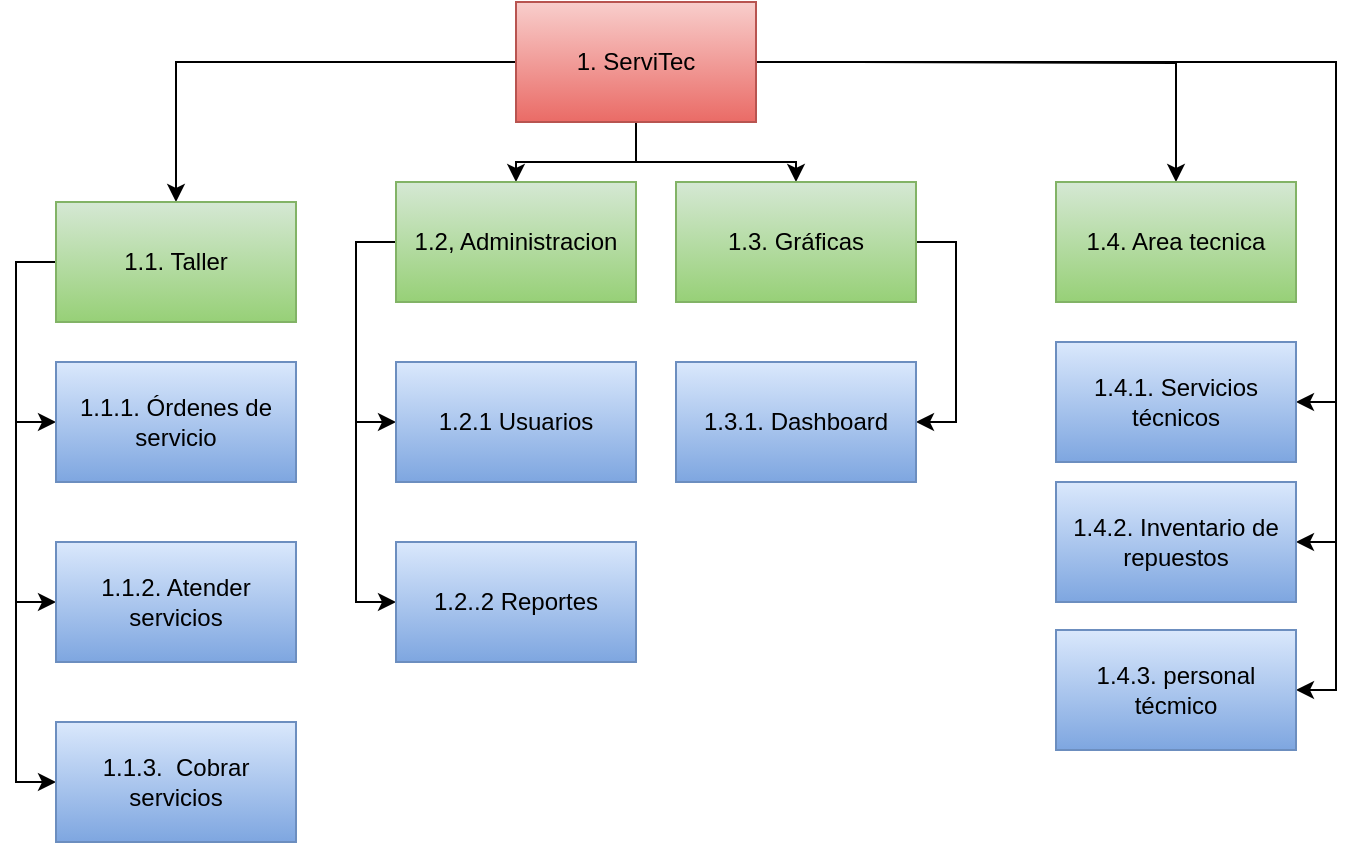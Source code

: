 <mxfile version="13.5.7" type="device" pages="2"><diagram id="pHHNaJX2KYl7xUsvsyDI" name="descomposicion funcional"><mxGraphModel dx="852" dy="504" grid="1" gridSize="10" guides="1" tooltips="1" connect="1" arrows="1" fold="1" page="1" pageScale="1" pageWidth="1169" pageHeight="827" math="0" shadow="0"><root><mxCell id="0"/><mxCell id="1" parent="0"/><mxCell id="f0MwRPYMPgccChwWakCv-11" style="edgeStyle=orthogonalEdgeStyle;rounded=0;orthogonalLoop=1;jettySize=auto;html=1;" edge="1" parent="1" source="f0MwRPYMPgccChwWakCv-1" target="f0MwRPYMPgccChwWakCv-2"><mxGeometry relative="1" as="geometry"/></mxCell><mxCell id="f0MwRPYMPgccChwWakCv-13" value="" style="edgeStyle=orthogonalEdgeStyle;rounded=0;orthogonalLoop=1;jettySize=auto;html=1;" edge="1" parent="1" source="f0MwRPYMPgccChwWakCv-1" target="f0MwRPYMPgccChwWakCv-12"><mxGeometry relative="1" as="geometry"/></mxCell><mxCell id="f0MwRPYMPgccChwWakCv-15" value="" style="edgeStyle=orthogonalEdgeStyle;rounded=0;orthogonalLoop=1;jettySize=auto;html=1;" edge="1" parent="1" source="f0MwRPYMPgccChwWakCv-1" target="f0MwRPYMPgccChwWakCv-14"><mxGeometry relative="1" as="geometry"/></mxCell><mxCell id="f0MwRPYMPgccChwWakCv-17" value="" style="edgeStyle=orthogonalEdgeStyle;rounded=0;orthogonalLoop=1;jettySize=auto;html=1;" edge="1" parent="1" target="f0MwRPYMPgccChwWakCv-16"><mxGeometry relative="1" as="geometry"><mxPoint x="550" y="130" as="sourcePoint"/></mxGeometry></mxCell><mxCell id="f0MwRPYMPgccChwWakCv-33" style="edgeStyle=orthogonalEdgeStyle;rounded=0;orthogonalLoop=1;jettySize=auto;html=1;" edge="1" parent="1" target="f0MwRPYMPgccChwWakCv-24"><mxGeometry relative="1" as="geometry"><mxPoint x="550" y="130" as="sourcePoint"/><Array as="points"><mxPoint x="790" y="130"/><mxPoint x="790" y="300"/></Array></mxGeometry></mxCell><mxCell id="f0MwRPYMPgccChwWakCv-34" style="edgeStyle=orthogonalEdgeStyle;rounded=0;orthogonalLoop=1;jettySize=auto;html=1;" edge="1" parent="1" target="f0MwRPYMPgccChwWakCv-26"><mxGeometry relative="1" as="geometry"><mxPoint x="550" y="130" as="sourcePoint"/><Array as="points"><mxPoint x="790" y="130"/><mxPoint x="790" y="370"/></Array></mxGeometry></mxCell><mxCell id="f0MwRPYMPgccChwWakCv-35" style="edgeStyle=orthogonalEdgeStyle;rounded=0;orthogonalLoop=1;jettySize=auto;html=1;" edge="1" parent="1" source="f0MwRPYMPgccChwWakCv-1" target="f0MwRPYMPgccChwWakCv-28"><mxGeometry relative="1" as="geometry"><mxPoint x="550" y="130" as="sourcePoint"/><Array as="points"><mxPoint x="790" y="130"/><mxPoint x="790" y="444"/></Array></mxGeometry></mxCell><mxCell id="f0MwRPYMPgccChwWakCv-1" value="1. ServiTec" style="rounded=0;whiteSpace=wrap;html=1;fillColor=#f8cecc;strokeColor=#b85450;gradientColor=#ea6b66;" vertex="1" parent="1"><mxGeometry x="380" y="100" width="120" height="60" as="geometry"/></mxCell><mxCell id="f0MwRPYMPgccChwWakCv-37" style="edgeStyle=orthogonalEdgeStyle;rounded=0;orthogonalLoop=1;jettySize=auto;html=1;" edge="1" parent="1" source="f0MwRPYMPgccChwWakCv-2" target="f0MwRPYMPgccChwWakCv-3"><mxGeometry relative="1" as="geometry"><Array as="points"><mxPoint x="130" y="230"/><mxPoint x="130" y="310"/></Array></mxGeometry></mxCell><mxCell id="f0MwRPYMPgccChwWakCv-38" style="edgeStyle=orthogonalEdgeStyle;rounded=0;orthogonalLoop=1;jettySize=auto;html=1;" edge="1" parent="1" source="f0MwRPYMPgccChwWakCv-2" target="f0MwRPYMPgccChwWakCv-5"><mxGeometry relative="1" as="geometry"><Array as="points"><mxPoint x="130" y="230"/><mxPoint x="130" y="400"/></Array></mxGeometry></mxCell><mxCell id="f0MwRPYMPgccChwWakCv-39" style="edgeStyle=orthogonalEdgeStyle;rounded=0;orthogonalLoop=1;jettySize=auto;html=1;" edge="1" parent="1" source="f0MwRPYMPgccChwWakCv-2" target="f0MwRPYMPgccChwWakCv-9"><mxGeometry relative="1" as="geometry"><Array as="points"><mxPoint x="130" y="230"/><mxPoint x="130" y="490"/></Array></mxGeometry></mxCell><mxCell id="f0MwRPYMPgccChwWakCv-2" value="1.1. Taller" style="rounded=0;whiteSpace=wrap;html=1;fillColor=#d5e8d4;strokeColor=#82b366;gradientColor=#97d077;" vertex="1" parent="1"><mxGeometry x="150" y="200" width="120" height="60" as="geometry"/></mxCell><mxCell id="f0MwRPYMPgccChwWakCv-3" value="1.1.1. Órdenes de servicio" style="rounded=0;whiteSpace=wrap;html=1;fillColor=#dae8fc;strokeColor=#6c8ebf;gradientColor=#7ea6e0;" vertex="1" parent="1"><mxGeometry x="150" y="280" width="120" height="60" as="geometry"/></mxCell><mxCell id="f0MwRPYMPgccChwWakCv-5" value="1.1.2. Atender servicios" style="rounded=0;whiteSpace=wrap;html=1;fillColor=#dae8fc;strokeColor=#6c8ebf;gradientColor=#7ea6e0;" vertex="1" parent="1"><mxGeometry x="150" y="370" width="120" height="60" as="geometry"/></mxCell><mxCell id="f0MwRPYMPgccChwWakCv-9" value="1.1.3.&amp;nbsp; Cobrar servicios" style="rounded=0;whiteSpace=wrap;html=1;fillColor=#dae8fc;strokeColor=#6c8ebf;gradientColor=#7ea6e0;" vertex="1" parent="1"><mxGeometry x="150" y="460" width="120" height="60" as="geometry"/></mxCell><mxCell id="f0MwRPYMPgccChwWakCv-40" style="edgeStyle=orthogonalEdgeStyle;rounded=0;orthogonalLoop=1;jettySize=auto;html=1;" edge="1" parent="1" source="f0MwRPYMPgccChwWakCv-12" target="f0MwRPYMPgccChwWakCv-18"><mxGeometry relative="1" as="geometry"><Array as="points"><mxPoint x="300" y="220"/><mxPoint x="300" y="310"/></Array></mxGeometry></mxCell><mxCell id="f0MwRPYMPgccChwWakCv-41" style="edgeStyle=orthogonalEdgeStyle;rounded=0;orthogonalLoop=1;jettySize=auto;html=1;" edge="1" parent="1" source="f0MwRPYMPgccChwWakCv-12" target="f0MwRPYMPgccChwWakCv-20"><mxGeometry relative="1" as="geometry"><Array as="points"><mxPoint x="300" y="220"/><mxPoint x="300" y="400"/></Array></mxGeometry></mxCell><mxCell id="f0MwRPYMPgccChwWakCv-12" value="1.2, Administracion" style="rounded=0;whiteSpace=wrap;html=1;fillColor=#d5e8d4;strokeColor=#82b366;gradientColor=#97d077;" vertex="1" parent="1"><mxGeometry x="320" y="190" width="120" height="60" as="geometry"/></mxCell><mxCell id="f0MwRPYMPgccChwWakCv-42" style="edgeStyle=orthogonalEdgeStyle;rounded=0;orthogonalLoop=1;jettySize=auto;html=1;entryX=1;entryY=0.5;entryDx=0;entryDy=0;" edge="1" parent="1" source="f0MwRPYMPgccChwWakCv-14" target="f0MwRPYMPgccChwWakCv-22"><mxGeometry relative="1" as="geometry"><Array as="points"><mxPoint x="600" y="220"/><mxPoint x="600" y="310"/></Array></mxGeometry></mxCell><mxCell id="f0MwRPYMPgccChwWakCv-14" value="1.3. Gráficas" style="rounded=0;whiteSpace=wrap;html=1;fillColor=#d5e8d4;strokeColor=#82b366;gradientColor=#97d077;" vertex="1" parent="1"><mxGeometry x="460" y="190" width="120" height="60" as="geometry"/></mxCell><mxCell id="f0MwRPYMPgccChwWakCv-16" value="1.4. Area tecnica" style="rounded=0;whiteSpace=wrap;html=1;fillColor=#d5e8d4;strokeColor=#82b366;gradientColor=#97d077;" vertex="1" parent="1"><mxGeometry x="650" y="190" width="120" height="60" as="geometry"/></mxCell><mxCell id="f0MwRPYMPgccChwWakCv-18" value="1.2.1 Usuarios" style="rounded=0;whiteSpace=wrap;html=1;fillColor=#dae8fc;strokeColor=#6c8ebf;gradientColor=#7ea6e0;" vertex="1" parent="1"><mxGeometry x="320" y="280" width="120" height="60" as="geometry"/></mxCell><mxCell id="f0MwRPYMPgccChwWakCv-20" value="1.2..2 Reportes" style="rounded=0;whiteSpace=wrap;html=1;fillColor=#dae8fc;strokeColor=#6c8ebf;gradientColor=#7ea6e0;" vertex="1" parent="1"><mxGeometry x="320" y="370" width="120" height="60" as="geometry"/></mxCell><mxCell id="f0MwRPYMPgccChwWakCv-22" value="1.3.1. Dashboard" style="rounded=0;whiteSpace=wrap;html=1;gradientColor=#7ea6e0;fillColor=#dae8fc;strokeColor=#6c8ebf;" vertex="1" parent="1"><mxGeometry x="460" y="280" width="120" height="60" as="geometry"/></mxCell><mxCell id="f0MwRPYMPgccChwWakCv-24" value="1.4.1. Servicios técnicos" style="rounded=0;whiteSpace=wrap;html=1;gradientColor=#7ea6e0;fillColor=#dae8fc;strokeColor=#6c8ebf;" vertex="1" parent="1"><mxGeometry x="650" y="270" width="120" height="60" as="geometry"/></mxCell><mxCell id="f0MwRPYMPgccChwWakCv-26" value="1.4.2. Inventario de repuestos" style="rounded=0;whiteSpace=wrap;html=1;gradientColor=#7ea6e0;fillColor=#dae8fc;strokeColor=#6c8ebf;" vertex="1" parent="1"><mxGeometry x="650" y="340" width="120" height="60" as="geometry"/></mxCell><mxCell id="f0MwRPYMPgccChwWakCv-28" value="1.4.3. personal técmico" style="rounded=0;whiteSpace=wrap;html=1;gradientColor=#7ea6e0;fillColor=#dae8fc;strokeColor=#6c8ebf;" vertex="1" parent="1"><mxGeometry x="650" y="414" width="120" height="60" as="geometry"/></mxCell></root></mxGraphModel></diagram><diagram id="8e9Rs1mjNYQNp8lkG67-" name="entidad relacion"><mxGraphModel dx="852" dy="504" grid="1" gridSize="10" guides="1" tooltips="1" connect="1" arrows="1" fold="1" page="1" pageScale="1" pageWidth="1169" pageHeight="827" math="0" shadow="0"><root><mxCell id="BhfDVAOGaRXkPogCUMFX-0"/><mxCell id="BhfDVAOGaRXkPogCUMFX-1" parent="BhfDVAOGaRXkPogCUMFX-0"/><mxCell id="vNUmFzV4HBYbHgmp79Lg-64" value="" style="edgeStyle=entityRelationEdgeStyle;fontSize=12;html=1;endArrow=ERoneToMany;exitX=1;exitY=0.5;exitDx=0;exitDy=0;" edge="1" parent="BhfDVAOGaRXkPogCUMFX-1" source="vNUmFzV4HBYbHgmp79Lg-49" target="vNUmFzV4HBYbHgmp79Lg-45"><mxGeometry width="100" height="100" relative="1" as="geometry"><mxPoint x="390" y="420" as="sourcePoint"/><mxPoint x="490" y="320" as="targetPoint"/></mxGeometry></mxCell><mxCell id="vNUmFzV4HBYbHgmp79Lg-2" value="servicio" style="shape=table;startSize=30;container=1;collapsible=1;childLayout=tableLayout;fixedRows=1;rowLines=0;fontStyle=1;align=center;resizeLast=1;" vertex="1" parent="BhfDVAOGaRXkPogCUMFX-1"><mxGeometry x="270" y="169" width="180" height="300" as="geometry"/></mxCell><mxCell id="vNUmFzV4HBYbHgmp79Lg-3" value="" style="shape=partialRectangle;collapsible=0;dropTarget=0;pointerEvents=0;fillColor=none;top=0;left=0;bottom=1;right=0;points=[[0,0.5],[1,0.5]];portConstraint=eastwest;" vertex="1" parent="vNUmFzV4HBYbHgmp79Lg-2"><mxGeometry y="30" width="180" height="30" as="geometry"/></mxCell><mxCell id="vNUmFzV4HBYbHgmp79Lg-4" value="PK" style="shape=partialRectangle;connectable=0;fillColor=none;top=0;left=0;bottom=0;right=0;fontStyle=1;overflow=hidden;" vertex="1" parent="vNUmFzV4HBYbHgmp79Lg-3"><mxGeometry width="30" height="30" as="geometry"/></mxCell><mxCell id="vNUmFzV4HBYbHgmp79Lg-5" value="id_servicio" style="shape=partialRectangle;connectable=0;fillColor=none;top=0;left=0;bottom=0;right=0;align=left;spacingLeft=6;fontStyle=5;overflow=hidden;" vertex="1" parent="vNUmFzV4HBYbHgmp79Lg-3"><mxGeometry x="30" width="150" height="30" as="geometry"/></mxCell><mxCell id="vNUmFzV4HBYbHgmp79Lg-6" value="" style="shape=partialRectangle;collapsible=0;dropTarget=0;pointerEvents=0;fillColor=none;top=0;left=0;bottom=0;right=0;points=[[0,0.5],[1,0.5]];portConstraint=eastwest;" vertex="1" parent="vNUmFzV4HBYbHgmp79Lg-2"><mxGeometry y="60" width="180" height="30" as="geometry"/></mxCell><mxCell id="vNUmFzV4HBYbHgmp79Lg-7" value="" style="shape=partialRectangle;connectable=0;fillColor=none;top=0;left=0;bottom=0;right=0;editable=1;overflow=hidden;" vertex="1" parent="vNUmFzV4HBYbHgmp79Lg-6"><mxGeometry width="30" height="30" as="geometry"/></mxCell><mxCell id="vNUmFzV4HBYbHgmp79Lg-8" value="descripcion" style="shape=partialRectangle;connectable=0;fillColor=none;top=0;left=0;bottom=0;right=0;align=left;spacingLeft=6;overflow=hidden;" vertex="1" parent="vNUmFzV4HBYbHgmp79Lg-6"><mxGeometry x="30" width="150" height="30" as="geometry"/></mxCell><mxCell id="vNUmFzV4HBYbHgmp79Lg-9" value="" style="shape=partialRectangle;collapsible=0;dropTarget=0;pointerEvents=0;fillColor=none;top=0;left=0;bottom=0;right=0;points=[[0,0.5],[1,0.5]];portConstraint=eastwest;" vertex="1" parent="vNUmFzV4HBYbHgmp79Lg-2"><mxGeometry y="90" width="180" height="30" as="geometry"/></mxCell><mxCell id="vNUmFzV4HBYbHgmp79Lg-10" value="" style="shape=partialRectangle;connectable=0;fillColor=none;top=0;left=0;bottom=0;right=0;editable=1;overflow=hidden;" vertex="1" parent="vNUmFzV4HBYbHgmp79Lg-9"><mxGeometry width="30" height="30" as="geometry"/></mxCell><mxCell id="vNUmFzV4HBYbHgmp79Lg-11" value="precio_a" style="shape=partialRectangle;connectable=0;fillColor=none;top=0;left=0;bottom=0;right=0;align=left;spacingLeft=6;overflow=hidden;" vertex="1" parent="vNUmFzV4HBYbHgmp79Lg-9"><mxGeometry x="30" width="150" height="30" as="geometry"/></mxCell><mxCell id="vNUmFzV4HBYbHgmp79Lg-12" value="" style="shape=partialRectangle;collapsible=0;dropTarget=0;pointerEvents=0;fillColor=none;top=0;left=0;bottom=0;right=0;points=[[0,0.5],[1,0.5]];portConstraint=eastwest;" vertex="1" parent="vNUmFzV4HBYbHgmp79Lg-2"><mxGeometry y="120" width="180" height="30" as="geometry"/></mxCell><mxCell id="vNUmFzV4HBYbHgmp79Lg-13" value="" style="shape=partialRectangle;connectable=0;fillColor=none;top=0;left=0;bottom=0;right=0;editable=1;overflow=hidden;" vertex="1" parent="vNUmFzV4HBYbHgmp79Lg-12"><mxGeometry width="30" height="30" as="geometry"/></mxCell><mxCell id="vNUmFzV4HBYbHgmp79Lg-14" value="precio_b" style="shape=partialRectangle;connectable=0;fillColor=none;top=0;left=0;bottom=0;right=0;align=left;spacingLeft=6;overflow=hidden;" vertex="1" parent="vNUmFzV4HBYbHgmp79Lg-12"><mxGeometry x="30" width="150" height="30" as="geometry"/></mxCell><mxCell id="vNUmFzV4HBYbHgmp79Lg-18" value="" style="shape=partialRectangle;collapsible=0;dropTarget=0;pointerEvents=0;fillColor=none;top=0;left=0;bottom=0;right=0;points=[[0,0.5],[1,0.5]];portConstraint=eastwest;" vertex="1" parent="vNUmFzV4HBYbHgmp79Lg-2"><mxGeometry y="150" width="180" height="30" as="geometry"/></mxCell><mxCell id="vNUmFzV4HBYbHgmp79Lg-19" value="" style="shape=partialRectangle;connectable=0;fillColor=none;top=0;left=0;bottom=0;right=0;editable=1;overflow=hidden;" vertex="1" parent="vNUmFzV4HBYbHgmp79Lg-18"><mxGeometry width="30" height="30" as="geometry"/></mxCell><mxCell id="vNUmFzV4HBYbHgmp79Lg-20" value="precio_c" style="shape=partialRectangle;connectable=0;fillColor=none;top=0;left=0;bottom=0;right=0;align=left;spacingLeft=6;overflow=hidden;" vertex="1" parent="vNUmFzV4HBYbHgmp79Lg-18"><mxGeometry x="30" width="150" height="30" as="geometry"/></mxCell><mxCell id="vNUmFzV4HBYbHgmp79Lg-24" value="" style="shape=partialRectangle;collapsible=0;dropTarget=0;pointerEvents=0;fillColor=none;top=0;left=0;bottom=0;right=0;points=[[0,0.5],[1,0.5]];portConstraint=eastwest;" vertex="1" parent="vNUmFzV4HBYbHgmp79Lg-2"><mxGeometry y="180" width="180" height="30" as="geometry"/></mxCell><mxCell id="vNUmFzV4HBYbHgmp79Lg-25" value="" style="shape=partialRectangle;connectable=0;fillColor=none;top=0;left=0;bottom=0;right=0;editable=1;overflow=hidden;" vertex="1" parent="vNUmFzV4HBYbHgmp79Lg-24"><mxGeometry width="30" height="30" as="geometry"/></mxCell><mxCell id="vNUmFzV4HBYbHgmp79Lg-26" value="estado" style="shape=partialRectangle;connectable=0;fillColor=none;top=0;left=0;bottom=0;right=0;align=left;spacingLeft=6;overflow=hidden;" vertex="1" parent="vNUmFzV4HBYbHgmp79Lg-24"><mxGeometry x="30" width="150" height="30" as="geometry"/></mxCell><mxCell id="vNUmFzV4HBYbHgmp79Lg-30" value="" style="shape=partialRectangle;collapsible=0;dropTarget=0;pointerEvents=0;fillColor=none;top=0;left=0;bottom=0;right=0;points=[[0,0.5],[1,0.5]];portConstraint=eastwest;" vertex="1" parent="vNUmFzV4HBYbHgmp79Lg-2"><mxGeometry y="210" width="180" height="30" as="geometry"/></mxCell><mxCell id="vNUmFzV4HBYbHgmp79Lg-31" value="" style="shape=partialRectangle;connectable=0;fillColor=none;top=0;left=0;bottom=0;right=0;editable=1;overflow=hidden;" vertex="1" parent="vNUmFzV4HBYbHgmp79Lg-30"><mxGeometry width="30" height="30" as="geometry"/></mxCell><mxCell id="vNUmFzV4HBYbHgmp79Lg-32" value="fecha_commit" style="shape=partialRectangle;connectable=0;fillColor=none;top=0;left=0;bottom=0;right=0;align=left;spacingLeft=6;overflow=hidden;" vertex="1" parent="vNUmFzV4HBYbHgmp79Lg-30"><mxGeometry x="30" width="150" height="30" as="geometry"/></mxCell><mxCell id="vNUmFzV4HBYbHgmp79Lg-36" value="" style="shape=partialRectangle;collapsible=0;dropTarget=0;pointerEvents=0;fillColor=none;top=0;left=0;bottom=0;right=0;points=[[0,0.5],[1,0.5]];portConstraint=eastwest;" vertex="1" parent="vNUmFzV4HBYbHgmp79Lg-2"><mxGeometry y="240" width="180" height="30" as="geometry"/></mxCell><mxCell id="vNUmFzV4HBYbHgmp79Lg-37" value="" style="shape=partialRectangle;connectable=0;fillColor=none;top=0;left=0;bottom=0;right=0;editable=1;overflow=hidden;" vertex="1" parent="vNUmFzV4HBYbHgmp79Lg-36"><mxGeometry width="30" height="30" as="geometry"/></mxCell><mxCell id="vNUmFzV4HBYbHgmp79Lg-38" value="hora_commit" style="shape=partialRectangle;connectable=0;fillColor=none;top=0;left=0;bottom=0;right=0;align=left;spacingLeft=6;overflow=hidden;" vertex="1" parent="vNUmFzV4HBYbHgmp79Lg-36"><mxGeometry x="30" width="150" height="30" as="geometry"/></mxCell><mxCell id="vNUmFzV4HBYbHgmp79Lg-45" value="" style="shape=partialRectangle;collapsible=0;dropTarget=0;pointerEvents=0;fillColor=none;top=0;left=0;bottom=0;right=0;points=[[0,0.5],[1,0.5]];portConstraint=eastwest;" vertex="1" parent="vNUmFzV4HBYbHgmp79Lg-2"><mxGeometry y="270" width="180" height="30" as="geometry"/></mxCell><mxCell id="vNUmFzV4HBYbHgmp79Lg-46" value="FK" style="shape=partialRectangle;connectable=0;fillColor=none;top=0;left=0;bottom=0;right=0;editable=1;overflow=hidden;" vertex="1" parent="vNUmFzV4HBYbHgmp79Lg-45"><mxGeometry width="30" height="30" as="geometry"/></mxCell><mxCell id="vNUmFzV4HBYbHgmp79Lg-47" value="id_categoria_servicio" style="shape=partialRectangle;connectable=0;fillColor=none;top=0;left=0;bottom=0;right=0;align=left;spacingLeft=6;overflow=hidden;" vertex="1" parent="vNUmFzV4HBYbHgmp79Lg-45"><mxGeometry x="30" width="150" height="30" as="geometry"/></mxCell><mxCell id="vNUmFzV4HBYbHgmp79Lg-48" value="categoria_servicio" style="shape=table;startSize=30;container=1;collapsible=1;childLayout=tableLayout;fixedRows=1;rowLines=0;fontStyle=1;align=center;resizeLast=1;" vertex="1" parent="BhfDVAOGaRXkPogCUMFX-1"><mxGeometry x="10" y="140" width="180" height="190" as="geometry"/></mxCell><mxCell id="vNUmFzV4HBYbHgmp79Lg-49" value="" style="shape=partialRectangle;collapsible=0;dropTarget=0;pointerEvents=0;fillColor=none;top=0;left=0;bottom=1;right=0;points=[[0,0.5],[1,0.5]];portConstraint=eastwest;" vertex="1" parent="vNUmFzV4HBYbHgmp79Lg-48"><mxGeometry y="30" width="180" height="30" as="geometry"/></mxCell><mxCell id="vNUmFzV4HBYbHgmp79Lg-50" value="PK" style="shape=partialRectangle;connectable=0;fillColor=none;top=0;left=0;bottom=0;right=0;fontStyle=1;overflow=hidden;" vertex="1" parent="vNUmFzV4HBYbHgmp79Lg-49"><mxGeometry width="30" height="30" as="geometry"/></mxCell><mxCell id="vNUmFzV4HBYbHgmp79Lg-51" value="id_categoria_servicio" style="shape=partialRectangle;connectable=0;fillColor=none;top=0;left=0;bottom=0;right=0;align=left;spacingLeft=6;fontStyle=5;overflow=hidden;" vertex="1" parent="vNUmFzV4HBYbHgmp79Lg-49"><mxGeometry x="30" width="150" height="30" as="geometry"/></mxCell><mxCell id="vNUmFzV4HBYbHgmp79Lg-52" value="" style="shape=partialRectangle;collapsible=0;dropTarget=0;pointerEvents=0;fillColor=none;top=0;left=0;bottom=0;right=0;points=[[0,0.5],[1,0.5]];portConstraint=eastwest;" vertex="1" parent="vNUmFzV4HBYbHgmp79Lg-48"><mxGeometry y="60" width="180" height="30" as="geometry"/></mxCell><mxCell id="vNUmFzV4HBYbHgmp79Lg-53" value="" style="shape=partialRectangle;connectable=0;fillColor=none;top=0;left=0;bottom=0;right=0;editable=1;overflow=hidden;" vertex="1" parent="vNUmFzV4HBYbHgmp79Lg-52"><mxGeometry width="30" height="30" as="geometry"/></mxCell><mxCell id="vNUmFzV4HBYbHgmp79Lg-54" value="descripcion" style="shape=partialRectangle;connectable=0;fillColor=none;top=0;left=0;bottom=0;right=0;align=left;spacingLeft=6;overflow=hidden;" vertex="1" parent="vNUmFzV4HBYbHgmp79Lg-52"><mxGeometry x="30" width="150" height="30" as="geometry"/></mxCell><mxCell id="vNUmFzV4HBYbHgmp79Lg-55" value="" style="shape=partialRectangle;collapsible=0;dropTarget=0;pointerEvents=0;fillColor=none;top=0;left=0;bottom=0;right=0;points=[[0,0.5],[1,0.5]];portConstraint=eastwest;" vertex="1" parent="vNUmFzV4HBYbHgmp79Lg-48"><mxGeometry y="90" width="180" height="30" as="geometry"/></mxCell><mxCell id="vNUmFzV4HBYbHgmp79Lg-56" value="" style="shape=partialRectangle;connectable=0;fillColor=none;top=0;left=0;bottom=0;right=0;editable=1;overflow=hidden;" vertex="1" parent="vNUmFzV4HBYbHgmp79Lg-55"><mxGeometry width="30" height="30" as="geometry"/></mxCell><mxCell id="vNUmFzV4HBYbHgmp79Lg-57" value="estado" style="shape=partialRectangle;connectable=0;fillColor=none;top=0;left=0;bottom=0;right=0;align=left;spacingLeft=6;overflow=hidden;" vertex="1" parent="vNUmFzV4HBYbHgmp79Lg-55"><mxGeometry x="30" width="150" height="30" as="geometry"/></mxCell><mxCell id="vNUmFzV4HBYbHgmp79Lg-58" value="" style="shape=partialRectangle;collapsible=0;dropTarget=0;pointerEvents=0;fillColor=none;top=0;left=0;bottom=0;right=0;points=[[0,0.5],[1,0.5]];portConstraint=eastwest;" vertex="1" parent="vNUmFzV4HBYbHgmp79Lg-48"><mxGeometry y="120" width="180" height="30" as="geometry"/></mxCell><mxCell id="vNUmFzV4HBYbHgmp79Lg-59" value="" style="shape=partialRectangle;connectable=0;fillColor=none;top=0;left=0;bottom=0;right=0;editable=1;overflow=hidden;" vertex="1" parent="vNUmFzV4HBYbHgmp79Lg-58"><mxGeometry width="30" height="30" as="geometry"/></mxCell><mxCell id="vNUmFzV4HBYbHgmp79Lg-60" value="fecha_commit" style="shape=partialRectangle;connectable=0;fillColor=none;top=0;left=0;bottom=0;right=0;align=left;spacingLeft=6;overflow=hidden;" vertex="1" parent="vNUmFzV4HBYbHgmp79Lg-58"><mxGeometry x="30" width="150" height="30" as="geometry"/></mxCell><mxCell id="vNUmFzV4HBYbHgmp79Lg-61" value="" style="shape=partialRectangle;collapsible=0;dropTarget=0;pointerEvents=0;fillColor=none;top=0;left=0;bottom=0;right=0;points=[[0,0.5],[1,0.5]];portConstraint=eastwest;" vertex="1" parent="vNUmFzV4HBYbHgmp79Lg-48"><mxGeometry y="150" width="180" height="30" as="geometry"/></mxCell><mxCell id="vNUmFzV4HBYbHgmp79Lg-62" value="" style="shape=partialRectangle;connectable=0;fillColor=none;top=0;left=0;bottom=0;right=0;editable=1;overflow=hidden;" vertex="1" parent="vNUmFzV4HBYbHgmp79Lg-61"><mxGeometry width="30" height="30" as="geometry"/></mxCell><mxCell id="vNUmFzV4HBYbHgmp79Lg-63" value="hora_commit" style="shape=partialRectangle;connectable=0;fillColor=none;top=0;left=0;bottom=0;right=0;align=left;spacingLeft=6;overflow=hidden;" vertex="1" parent="vNUmFzV4HBYbHgmp79Lg-61"><mxGeometry x="30" width="150" height="30" as="geometry"/></mxCell></root></mxGraphModel></diagram></mxfile>
